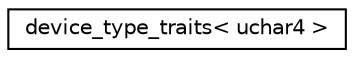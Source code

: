 digraph G
{
  edge [fontname="Helvetica",fontsize="10",labelfontname="Helvetica",labelfontsize="10"];
  node [fontname="Helvetica",fontsize="10",shape=record];
  rankdir=LR;
  Node1 [label="device_type_traits\< uchar4 \>",height=0.2,width=0.4,color="black", fillcolor="white", style="filled",URL="$d5/dd5/structdevice__type__traits_3_01uchar4_01_4.html"];
}
